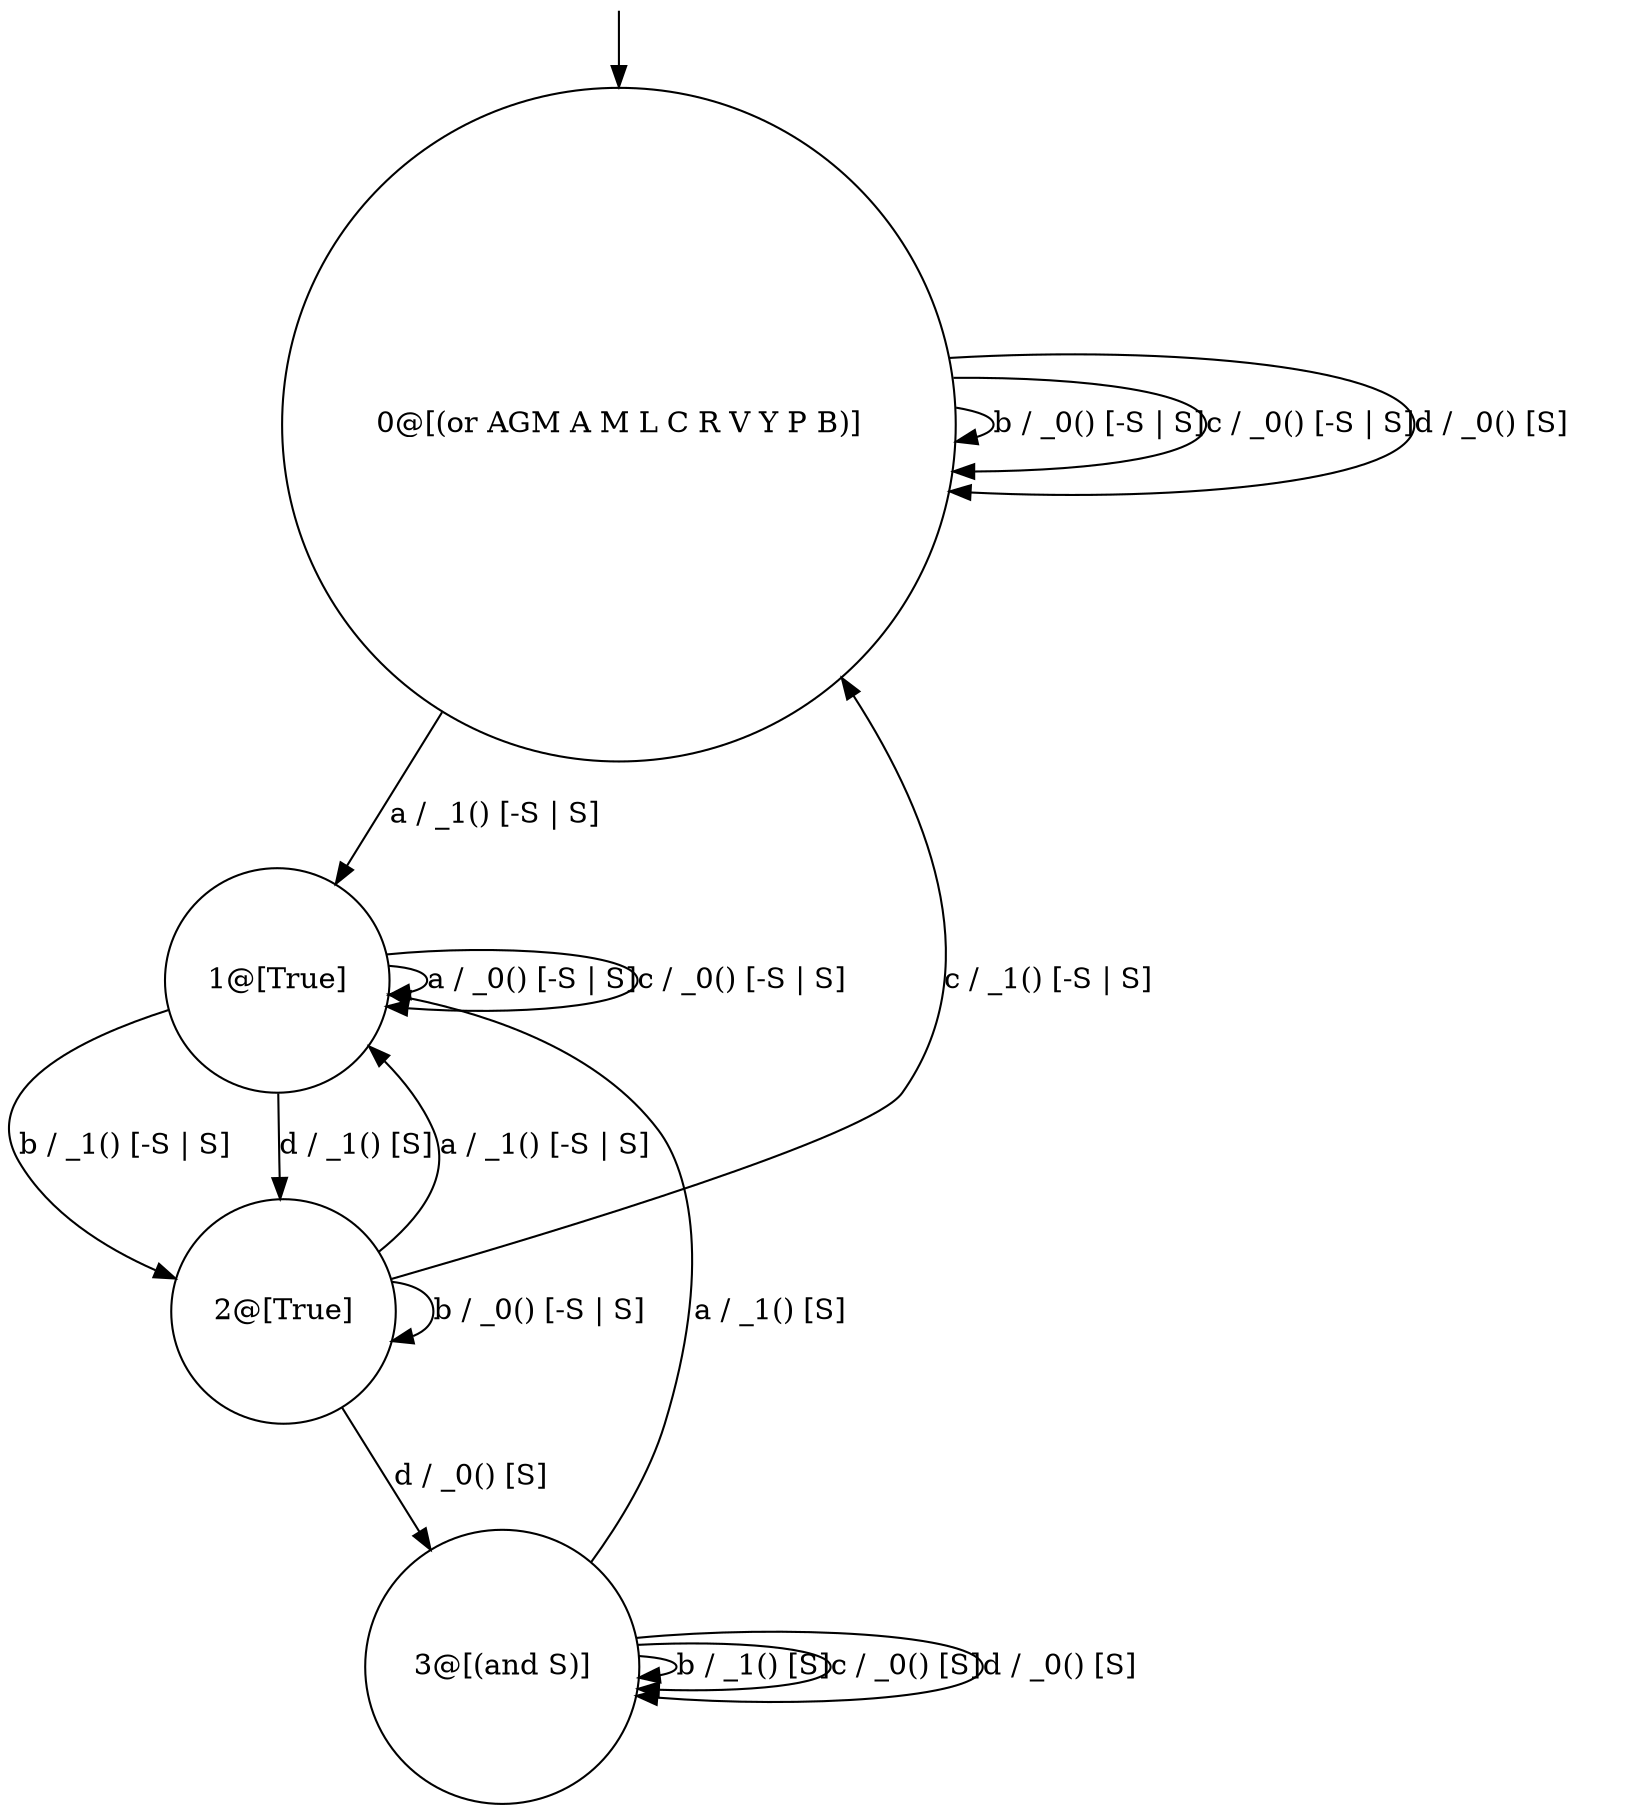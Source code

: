 digraph g {
	edge [lblstyle="above, sloped"];
	s0 [shape="circle" label="0@[(or AGM A M L C R V Y P B)]"];
	s1 [shape="circle" label="1@[True]"];
	s2 [shape="circle" label="2@[True]"];
	s3 [shape="circle" label="3@[(and S)]"];
	s0 -> s1 [label="a / _1() [-S | S]"];
	s0 -> s0 [label="b / _0() [-S | S]"];
	s0 -> s0 [label="c / _0() [-S | S]"];
	s0 -> s0 [label="d / _0() [S]"];
	s1 -> s1 [label="a / _0() [-S | S]"];
	s1 -> s2 [label="b / _1() [-S | S]"];
	s1 -> s1 [label="c / _0() [-S | S]"];
	s1 -> s2 [label="d / _1() [S]"];
	s2 -> s1 [label="a / _1() [-S | S]"];
	s2 -> s2 [label="b / _0() [-S | S]"];
	s2 -> s0 [label="c / _1() [-S | S]"];
	s2 -> s3 [label="d / _0() [S]"];
	s3 -> s1 [label="a / _1() [S]"];
	s3 -> s3 [label="b / _1() [S]"];
	s3 -> s3 [label="c / _0() [S]"];
	s3 -> s3 [label="d / _0() [S]"];
	__start0 [label="" shape="none" width="0" height="0"];
	__start0 -> s0;
}